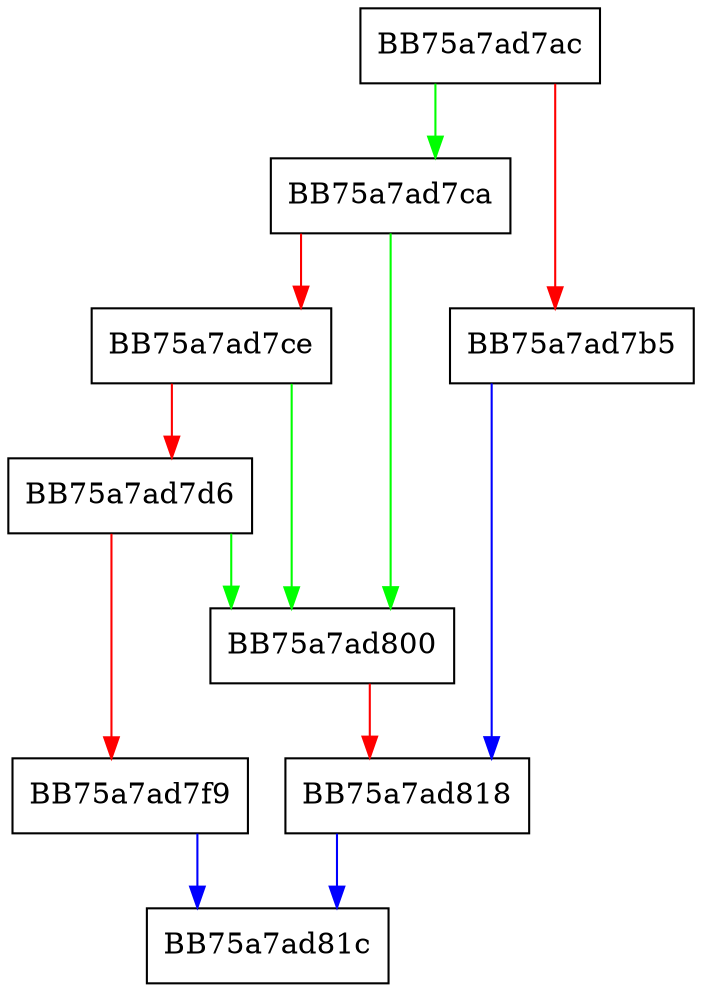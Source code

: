 digraph _get_osfhandle {
  node [shape="box"];
  graph [splines=ortho];
  BB75a7ad7ac -> BB75a7ad7ca [color="green"];
  BB75a7ad7ac -> BB75a7ad7b5 [color="red"];
  BB75a7ad7b5 -> BB75a7ad818 [color="blue"];
  BB75a7ad7ca -> BB75a7ad800 [color="green"];
  BB75a7ad7ca -> BB75a7ad7ce [color="red"];
  BB75a7ad7ce -> BB75a7ad800 [color="green"];
  BB75a7ad7ce -> BB75a7ad7d6 [color="red"];
  BB75a7ad7d6 -> BB75a7ad800 [color="green"];
  BB75a7ad7d6 -> BB75a7ad7f9 [color="red"];
  BB75a7ad7f9 -> BB75a7ad81c [color="blue"];
  BB75a7ad800 -> BB75a7ad818 [color="red"];
  BB75a7ad818 -> BB75a7ad81c [color="blue"];
}